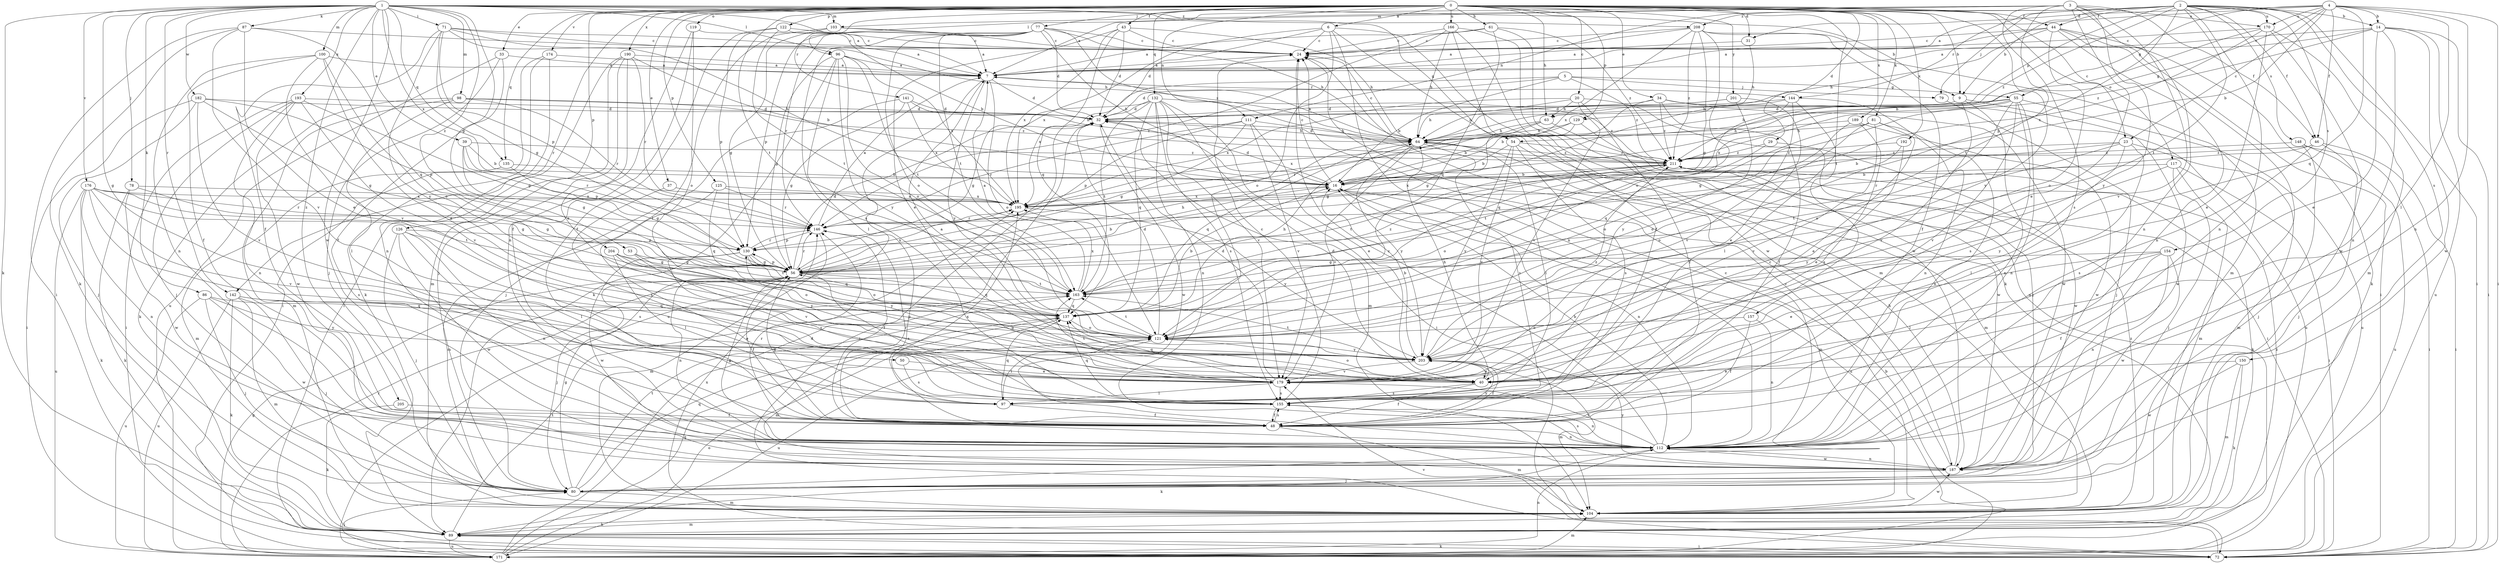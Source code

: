 strict digraph  {
0;
1;
2;
3;
4;
5;
6;
7;
9;
14;
16;
20;
23;
24;
29;
31;
32;
33;
34;
37;
39;
40;
43;
44;
46;
48;
50;
53;
54;
55;
56;
61;
63;
64;
71;
72;
77;
78;
79;
80;
81;
86;
87;
89;
96;
97;
98;
100;
103;
104;
111;
112;
117;
119;
121;
122;
125;
126;
129;
130;
132;
135;
137;
141;
142;
144;
146;
148;
150;
154;
155;
157;
163;
166;
170;
171;
174;
176;
179;
182;
187;
189;
190;
192;
193;
195;
201;
203;
204;
205;
208;
211;
0 -> 6  [label=a];
0 -> 9  [label=b];
0 -> 20  [label=c];
0 -> 23  [label=c];
0 -> 29  [label=d];
0 -> 31  [label=d];
0 -> 33  [label=e];
0 -> 34  [label=e];
0 -> 37  [label=e];
0 -> 43  [label=f];
0 -> 44  [label=f];
0 -> 61  [label=h];
0 -> 63  [label=h];
0 -> 77  [label=j];
0 -> 81  [label=k];
0 -> 111  [label=n];
0 -> 117  [label=o];
0 -> 119  [label=o];
0 -> 122  [label=p];
0 -> 125  [label=p];
0 -> 126  [label=p];
0 -> 129  [label=p];
0 -> 132  [label=q];
0 -> 135  [label=q];
0 -> 141  [label=r];
0 -> 142  [label=r];
0 -> 157  [label=t];
0 -> 163  [label=t];
0 -> 166  [label=u];
0 -> 174  [label=v];
0 -> 189  [label=x];
0 -> 190  [label=x];
0 -> 192  [label=x];
0 -> 201  [label=y];
0 -> 203  [label=y];
1 -> 7  [label=a];
1 -> 9  [label=b];
1 -> 39  [label=e];
1 -> 50  [label=g];
1 -> 53  [label=g];
1 -> 54  [label=g];
1 -> 71  [label=i];
1 -> 78  [label=j];
1 -> 86  [label=k];
1 -> 87  [label=k];
1 -> 89  [label=k];
1 -> 96  [label=l];
1 -> 98  [label=m];
1 -> 100  [label=m];
1 -> 103  [label=m];
1 -> 135  [label=q];
1 -> 142  [label=r];
1 -> 176  [label=v];
1 -> 182  [label=w];
1 -> 187  [label=w];
1 -> 193  [label=x];
1 -> 195  [label=x];
1 -> 204  [label=z];
1 -> 205  [label=z];
1 -> 208  [label=z];
2 -> 9  [label=b];
2 -> 14  [label=b];
2 -> 44  [label=f];
2 -> 46  [label=f];
2 -> 72  [label=i];
2 -> 79  [label=j];
2 -> 111  [label=n];
2 -> 112  [label=n];
2 -> 129  [label=p];
2 -> 130  [label=p];
2 -> 144  [label=r];
2 -> 148  [label=s];
2 -> 150  [label=s];
2 -> 154  [label=s];
2 -> 163  [label=t];
2 -> 170  [label=u];
2 -> 208  [label=z];
2 -> 211  [label=z];
3 -> 7  [label=a];
3 -> 40  [label=e];
3 -> 46  [label=f];
3 -> 96  [label=l];
3 -> 103  [label=m];
3 -> 112  [label=n];
3 -> 155  [label=s];
3 -> 163  [label=t];
3 -> 170  [label=u];
3 -> 179  [label=v];
3 -> 203  [label=y];
4 -> 7  [label=a];
4 -> 14  [label=b];
4 -> 16  [label=b];
4 -> 23  [label=c];
4 -> 31  [label=d];
4 -> 46  [label=f];
4 -> 54  [label=g];
4 -> 55  [label=g];
4 -> 72  [label=i];
4 -> 97  [label=l];
4 -> 112  [label=n];
4 -> 137  [label=q];
4 -> 170  [label=u];
5 -> 16  [label=b];
5 -> 32  [label=d];
5 -> 55  [label=g];
5 -> 79  [label=j];
5 -> 195  [label=x];
5 -> 211  [label=z];
6 -> 24  [label=c];
6 -> 32  [label=d];
6 -> 104  [label=m];
6 -> 112  [label=n];
6 -> 121  [label=o];
6 -> 187  [label=w];
6 -> 195  [label=x];
7 -> 32  [label=d];
7 -> 121  [label=o];
7 -> 144  [label=r];
7 -> 171  [label=u];
7 -> 203  [label=y];
9 -> 63  [label=h];
9 -> 112  [label=n];
9 -> 179  [label=v];
9 -> 187  [label=w];
14 -> 7  [label=a];
14 -> 24  [label=c];
14 -> 40  [label=e];
14 -> 72  [label=i];
14 -> 112  [label=n];
14 -> 171  [label=u];
14 -> 187  [label=w];
14 -> 211  [label=z];
16 -> 24  [label=c];
16 -> 32  [label=d];
16 -> 104  [label=m];
16 -> 112  [label=n];
16 -> 171  [label=u];
16 -> 195  [label=x];
20 -> 48  [label=f];
20 -> 63  [label=h];
20 -> 64  [label=h];
20 -> 80  [label=j];
20 -> 179  [label=v];
20 -> 195  [label=x];
23 -> 16  [label=b];
23 -> 97  [label=l];
23 -> 104  [label=m];
23 -> 163  [label=t];
23 -> 203  [label=y];
23 -> 211  [label=z];
24 -> 7  [label=a];
29 -> 163  [label=t];
29 -> 187  [label=w];
29 -> 211  [label=z];
31 -> 7  [label=a];
31 -> 64  [label=h];
32 -> 64  [label=h];
32 -> 72  [label=i];
32 -> 187  [label=w];
33 -> 7  [label=a];
33 -> 48  [label=f];
33 -> 80  [label=j];
33 -> 171  [label=u];
34 -> 16  [label=b];
34 -> 32  [label=d];
34 -> 48  [label=f];
34 -> 171  [label=u];
34 -> 187  [label=w];
34 -> 211  [label=z];
37 -> 155  [label=s];
37 -> 195  [label=x];
39 -> 16  [label=b];
39 -> 56  [label=g];
39 -> 130  [label=p];
39 -> 146  [label=r];
39 -> 211  [label=z];
40 -> 7  [label=a];
40 -> 32  [label=d];
40 -> 48  [label=f];
40 -> 56  [label=g];
40 -> 64  [label=h];
40 -> 121  [label=o];
40 -> 155  [label=s];
43 -> 24  [label=c];
43 -> 32  [label=d];
43 -> 40  [label=e];
43 -> 64  [label=h];
43 -> 137  [label=q];
43 -> 195  [label=x];
44 -> 7  [label=a];
44 -> 24  [label=c];
44 -> 64  [label=h];
44 -> 72  [label=i];
44 -> 80  [label=j];
44 -> 89  [label=k];
44 -> 112  [label=n];
44 -> 121  [label=o];
46 -> 72  [label=i];
46 -> 80  [label=j];
46 -> 146  [label=r];
46 -> 155  [label=s];
46 -> 211  [label=z];
48 -> 56  [label=g];
48 -> 104  [label=m];
48 -> 112  [label=n];
48 -> 146  [label=r];
48 -> 155  [label=s];
48 -> 195  [label=x];
48 -> 203  [label=y];
50 -> 40  [label=e];
50 -> 155  [label=s];
53 -> 56  [label=g];
53 -> 179  [label=v];
53 -> 203  [label=y];
54 -> 16  [label=b];
54 -> 104  [label=m];
54 -> 155  [label=s];
54 -> 179  [label=v];
54 -> 203  [label=y];
54 -> 211  [label=z];
55 -> 32  [label=d];
55 -> 56  [label=g];
55 -> 64  [label=h];
55 -> 112  [label=n];
55 -> 121  [label=o];
55 -> 155  [label=s];
55 -> 171  [label=u];
55 -> 179  [label=v];
55 -> 195  [label=x];
56 -> 16  [label=b];
56 -> 32  [label=d];
56 -> 48  [label=f];
56 -> 64  [label=h];
56 -> 80  [label=j];
56 -> 112  [label=n];
56 -> 130  [label=p];
56 -> 137  [label=q];
56 -> 146  [label=r];
56 -> 155  [label=s];
56 -> 163  [label=t];
56 -> 195  [label=x];
61 -> 7  [label=a];
61 -> 24  [label=c];
61 -> 89  [label=k];
61 -> 137  [label=q];
61 -> 211  [label=z];
63 -> 56  [label=g];
63 -> 64  [label=h];
63 -> 72  [label=i];
63 -> 146  [label=r];
64 -> 7  [label=a];
64 -> 24  [label=c];
64 -> 32  [label=d];
64 -> 97  [label=l];
64 -> 137  [label=q];
64 -> 155  [label=s];
64 -> 179  [label=v];
64 -> 203  [label=y];
64 -> 211  [label=z];
71 -> 7  [label=a];
71 -> 16  [label=b];
71 -> 24  [label=c];
71 -> 48  [label=f];
71 -> 56  [label=g];
71 -> 64  [label=h];
71 -> 130  [label=p];
71 -> 203  [label=y];
72 -> 89  [label=k];
72 -> 179  [label=v];
72 -> 195  [label=x];
77 -> 16  [label=b];
77 -> 24  [label=c];
77 -> 32  [label=d];
77 -> 64  [label=h];
77 -> 121  [label=o];
77 -> 130  [label=p];
77 -> 146  [label=r];
77 -> 155  [label=s];
77 -> 163  [label=t];
77 -> 211  [label=z];
78 -> 56  [label=g];
78 -> 89  [label=k];
78 -> 187  [label=w];
78 -> 195  [label=x];
79 -> 80  [label=j];
80 -> 24  [label=c];
80 -> 56  [label=g];
80 -> 104  [label=m];
80 -> 137  [label=q];
80 -> 163  [label=t];
81 -> 40  [label=e];
81 -> 64  [label=h];
81 -> 112  [label=n];
81 -> 121  [label=o];
81 -> 137  [label=q];
81 -> 179  [label=v];
86 -> 80  [label=j];
86 -> 137  [label=q];
86 -> 171  [label=u];
86 -> 187  [label=w];
86 -> 203  [label=y];
87 -> 24  [label=c];
87 -> 40  [label=e];
87 -> 72  [label=i];
87 -> 89  [label=k];
87 -> 137  [label=q];
87 -> 179  [label=v];
89 -> 72  [label=i];
89 -> 104  [label=m];
89 -> 163  [label=t];
89 -> 171  [label=u];
89 -> 211  [label=z];
96 -> 7  [label=a];
96 -> 56  [label=g];
96 -> 89  [label=k];
96 -> 97  [label=l];
96 -> 121  [label=o];
96 -> 163  [label=t];
96 -> 195  [label=x];
96 -> 203  [label=y];
97 -> 48  [label=f];
97 -> 137  [label=q];
98 -> 32  [label=d];
98 -> 89  [label=k];
98 -> 97  [label=l];
98 -> 104  [label=m];
98 -> 146  [label=r];
98 -> 211  [label=z];
100 -> 7  [label=a];
100 -> 40  [label=e];
100 -> 48  [label=f];
100 -> 112  [label=n];
100 -> 121  [label=o];
100 -> 179  [label=v];
103 -> 7  [label=a];
103 -> 24  [label=c];
103 -> 56  [label=g];
103 -> 97  [label=l];
104 -> 24  [label=c];
104 -> 89  [label=k];
104 -> 187  [label=w];
104 -> 211  [label=z];
111 -> 40  [label=e];
111 -> 56  [label=g];
111 -> 64  [label=h];
111 -> 130  [label=p];
111 -> 146  [label=r];
111 -> 179  [label=v];
112 -> 16  [label=b];
112 -> 24  [label=c];
112 -> 56  [label=g];
112 -> 89  [label=k];
112 -> 146  [label=r];
112 -> 155  [label=s];
112 -> 179  [label=v];
112 -> 187  [label=w];
117 -> 16  [label=b];
117 -> 72  [label=i];
117 -> 80  [label=j];
117 -> 104  [label=m];
117 -> 203  [label=y];
119 -> 24  [label=c];
119 -> 48  [label=f];
119 -> 112  [label=n];
119 -> 121  [label=o];
121 -> 32  [label=d];
121 -> 97  [label=l];
121 -> 163  [label=t];
121 -> 171  [label=u];
121 -> 203  [label=y];
122 -> 16  [label=b];
122 -> 24  [label=c];
122 -> 48  [label=f];
122 -> 130  [label=p];
122 -> 163  [label=t];
125 -> 104  [label=m];
125 -> 137  [label=q];
125 -> 146  [label=r];
125 -> 195  [label=x];
126 -> 80  [label=j];
126 -> 97  [label=l];
126 -> 112  [label=n];
126 -> 130  [label=p];
126 -> 155  [label=s];
126 -> 187  [label=w];
129 -> 16  [label=b];
129 -> 64  [label=h];
129 -> 187  [label=w];
129 -> 195  [label=x];
130 -> 56  [label=g];
130 -> 121  [label=o];
130 -> 137  [label=q];
130 -> 146  [label=r];
130 -> 155  [label=s];
130 -> 187  [label=w];
132 -> 32  [label=d];
132 -> 56  [label=g];
132 -> 72  [label=i];
132 -> 104  [label=m];
132 -> 112  [label=n];
132 -> 137  [label=q];
132 -> 155  [label=s];
132 -> 163  [label=t];
132 -> 179  [label=v];
132 -> 211  [label=z];
135 -> 16  [label=b];
135 -> 56  [label=g];
135 -> 104  [label=m];
137 -> 16  [label=b];
137 -> 64  [label=h];
137 -> 104  [label=m];
137 -> 121  [label=o];
141 -> 32  [label=d];
141 -> 56  [label=g];
141 -> 64  [label=h];
141 -> 80  [label=j];
141 -> 195  [label=x];
142 -> 40  [label=e];
142 -> 80  [label=j];
142 -> 89  [label=k];
142 -> 104  [label=m];
142 -> 137  [label=q];
142 -> 171  [label=u];
144 -> 32  [label=d];
144 -> 56  [label=g];
144 -> 97  [label=l];
144 -> 112  [label=n];
144 -> 137  [label=q];
144 -> 179  [label=v];
146 -> 7  [label=a];
146 -> 48  [label=f];
146 -> 104  [label=m];
146 -> 130  [label=p];
148 -> 72  [label=i];
148 -> 80  [label=j];
148 -> 171  [label=u];
148 -> 211  [label=z];
150 -> 40  [label=e];
150 -> 89  [label=k];
150 -> 104  [label=m];
150 -> 187  [label=w];
154 -> 40  [label=e];
154 -> 48  [label=f];
154 -> 56  [label=g];
154 -> 97  [label=l];
154 -> 112  [label=n];
154 -> 187  [label=w];
155 -> 24  [label=c];
155 -> 48  [label=f];
155 -> 112  [label=n];
155 -> 137  [label=q];
157 -> 48  [label=f];
157 -> 112  [label=n];
157 -> 121  [label=o];
163 -> 7  [label=a];
163 -> 137  [label=q];
163 -> 195  [label=x];
163 -> 211  [label=z];
166 -> 24  [label=c];
166 -> 48  [label=f];
166 -> 64  [label=h];
166 -> 146  [label=r];
166 -> 171  [label=u];
166 -> 187  [label=w];
170 -> 16  [label=b];
170 -> 24  [label=c];
170 -> 40  [label=e];
170 -> 104  [label=m];
170 -> 187  [label=w];
170 -> 195  [label=x];
171 -> 16  [label=b];
171 -> 32  [label=d];
171 -> 56  [label=g];
171 -> 80  [label=j];
171 -> 104  [label=m];
171 -> 112  [label=n];
171 -> 121  [label=o];
171 -> 137  [label=q];
171 -> 146  [label=r];
174 -> 7  [label=a];
174 -> 72  [label=i];
174 -> 89  [label=k];
174 -> 112  [label=n];
176 -> 56  [label=g];
176 -> 89  [label=k];
176 -> 112  [label=n];
176 -> 146  [label=r];
176 -> 155  [label=s];
176 -> 163  [label=t];
176 -> 171  [label=u];
176 -> 179  [label=v];
176 -> 195  [label=x];
179 -> 32  [label=d];
179 -> 97  [label=l];
179 -> 130  [label=p];
179 -> 137  [label=q];
179 -> 155  [label=s];
179 -> 163  [label=t];
182 -> 32  [label=d];
182 -> 56  [label=g];
182 -> 72  [label=i];
182 -> 80  [label=j];
182 -> 130  [label=p];
182 -> 179  [label=v];
187 -> 24  [label=c];
187 -> 64  [label=h];
187 -> 80  [label=j];
187 -> 112  [label=n];
187 -> 203  [label=y];
189 -> 64  [label=h];
189 -> 121  [label=o];
189 -> 155  [label=s];
189 -> 187  [label=w];
190 -> 7  [label=a];
190 -> 16  [label=b];
190 -> 40  [label=e];
190 -> 72  [label=i];
190 -> 80  [label=j];
190 -> 104  [label=m];
190 -> 146  [label=r];
192 -> 40  [label=e];
192 -> 121  [label=o];
192 -> 211  [label=z];
193 -> 32  [label=d];
193 -> 56  [label=g];
193 -> 72  [label=i];
193 -> 80  [label=j];
193 -> 112  [label=n];
193 -> 179  [label=v];
193 -> 187  [label=w];
195 -> 146  [label=r];
195 -> 203  [label=y];
201 -> 32  [label=d];
201 -> 40  [label=e];
201 -> 64  [label=h];
201 -> 203  [label=y];
203 -> 16  [label=b];
203 -> 40  [label=e];
203 -> 48  [label=f];
203 -> 104  [label=m];
203 -> 163  [label=t];
203 -> 179  [label=v];
203 -> 211  [label=z];
204 -> 56  [label=g];
204 -> 97  [label=l];
204 -> 121  [label=o];
204 -> 163  [label=t];
204 -> 203  [label=y];
205 -> 48  [label=f];
205 -> 89  [label=k];
208 -> 7  [label=a];
208 -> 24  [label=c];
208 -> 48  [label=f];
208 -> 56  [label=g];
208 -> 104  [label=m];
208 -> 121  [label=o];
208 -> 195  [label=x];
208 -> 211  [label=z];
211 -> 16  [label=b];
211 -> 89  [label=k];
211 -> 121  [label=o];
211 -> 163  [label=t];
211 -> 195  [label=x];
}
